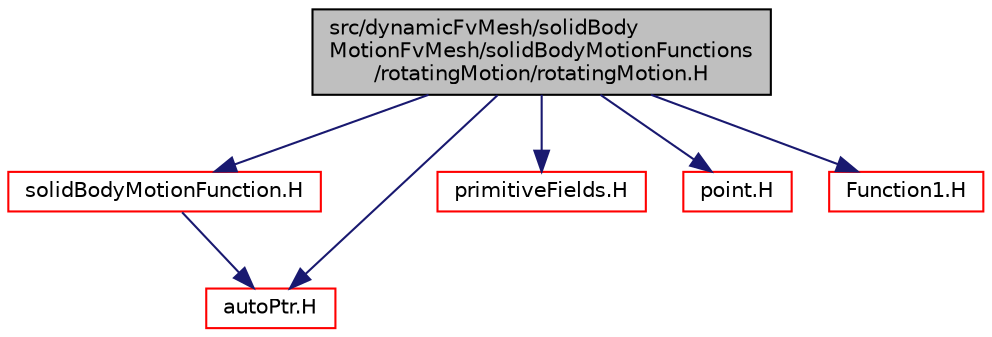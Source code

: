 digraph "src/dynamicFvMesh/solidBodyMotionFvMesh/solidBodyMotionFunctions/rotatingMotion/rotatingMotion.H"
{
  bgcolor="transparent";
  edge [fontname="Helvetica",fontsize="10",labelfontname="Helvetica",labelfontsize="10"];
  node [fontname="Helvetica",fontsize="10",shape=record];
  Node0 [label="src/dynamicFvMesh/solidBody\lMotionFvMesh/solidBodyMotionFunctions\l/rotatingMotion/rotatingMotion.H",height=0.2,width=0.4,color="black", fillcolor="grey75", style="filled", fontcolor="black"];
  Node0 -> Node1 [color="midnightblue",fontsize="10",style="solid",fontname="Helvetica"];
  Node1 [label="solidBodyMotionFunction.H",height=0.2,width=0.4,color="red",URL="$a00341.html"];
  Node1 -> Node65 [color="midnightblue",fontsize="10",style="solid",fontname="Helvetica"];
  Node65 [label="autoPtr.H",height=0.2,width=0.4,color="red",URL="$a11828.html"];
  Node0 -> Node199 [color="midnightblue",fontsize="10",style="solid",fontname="Helvetica"];
  Node199 [label="primitiveFields.H",height=0.2,width=0.4,color="red",URL="$a10349.html",tooltip="Specialisations of Field<T> for scalar, vector and tensor. "];
  Node0 -> Node205 [color="midnightblue",fontsize="10",style="solid",fontname="Helvetica"];
  Node205 [label="point.H",height=0.2,width=0.4,color="red",URL="$a12827.html"];
  Node0 -> Node206 [color="midnightblue",fontsize="10",style="solid",fontname="Helvetica"];
  Node206 [label="Function1.H",height=0.2,width=0.4,color="red",URL="$a12998.html"];
  Node0 -> Node65 [color="midnightblue",fontsize="10",style="solid",fontname="Helvetica"];
}
